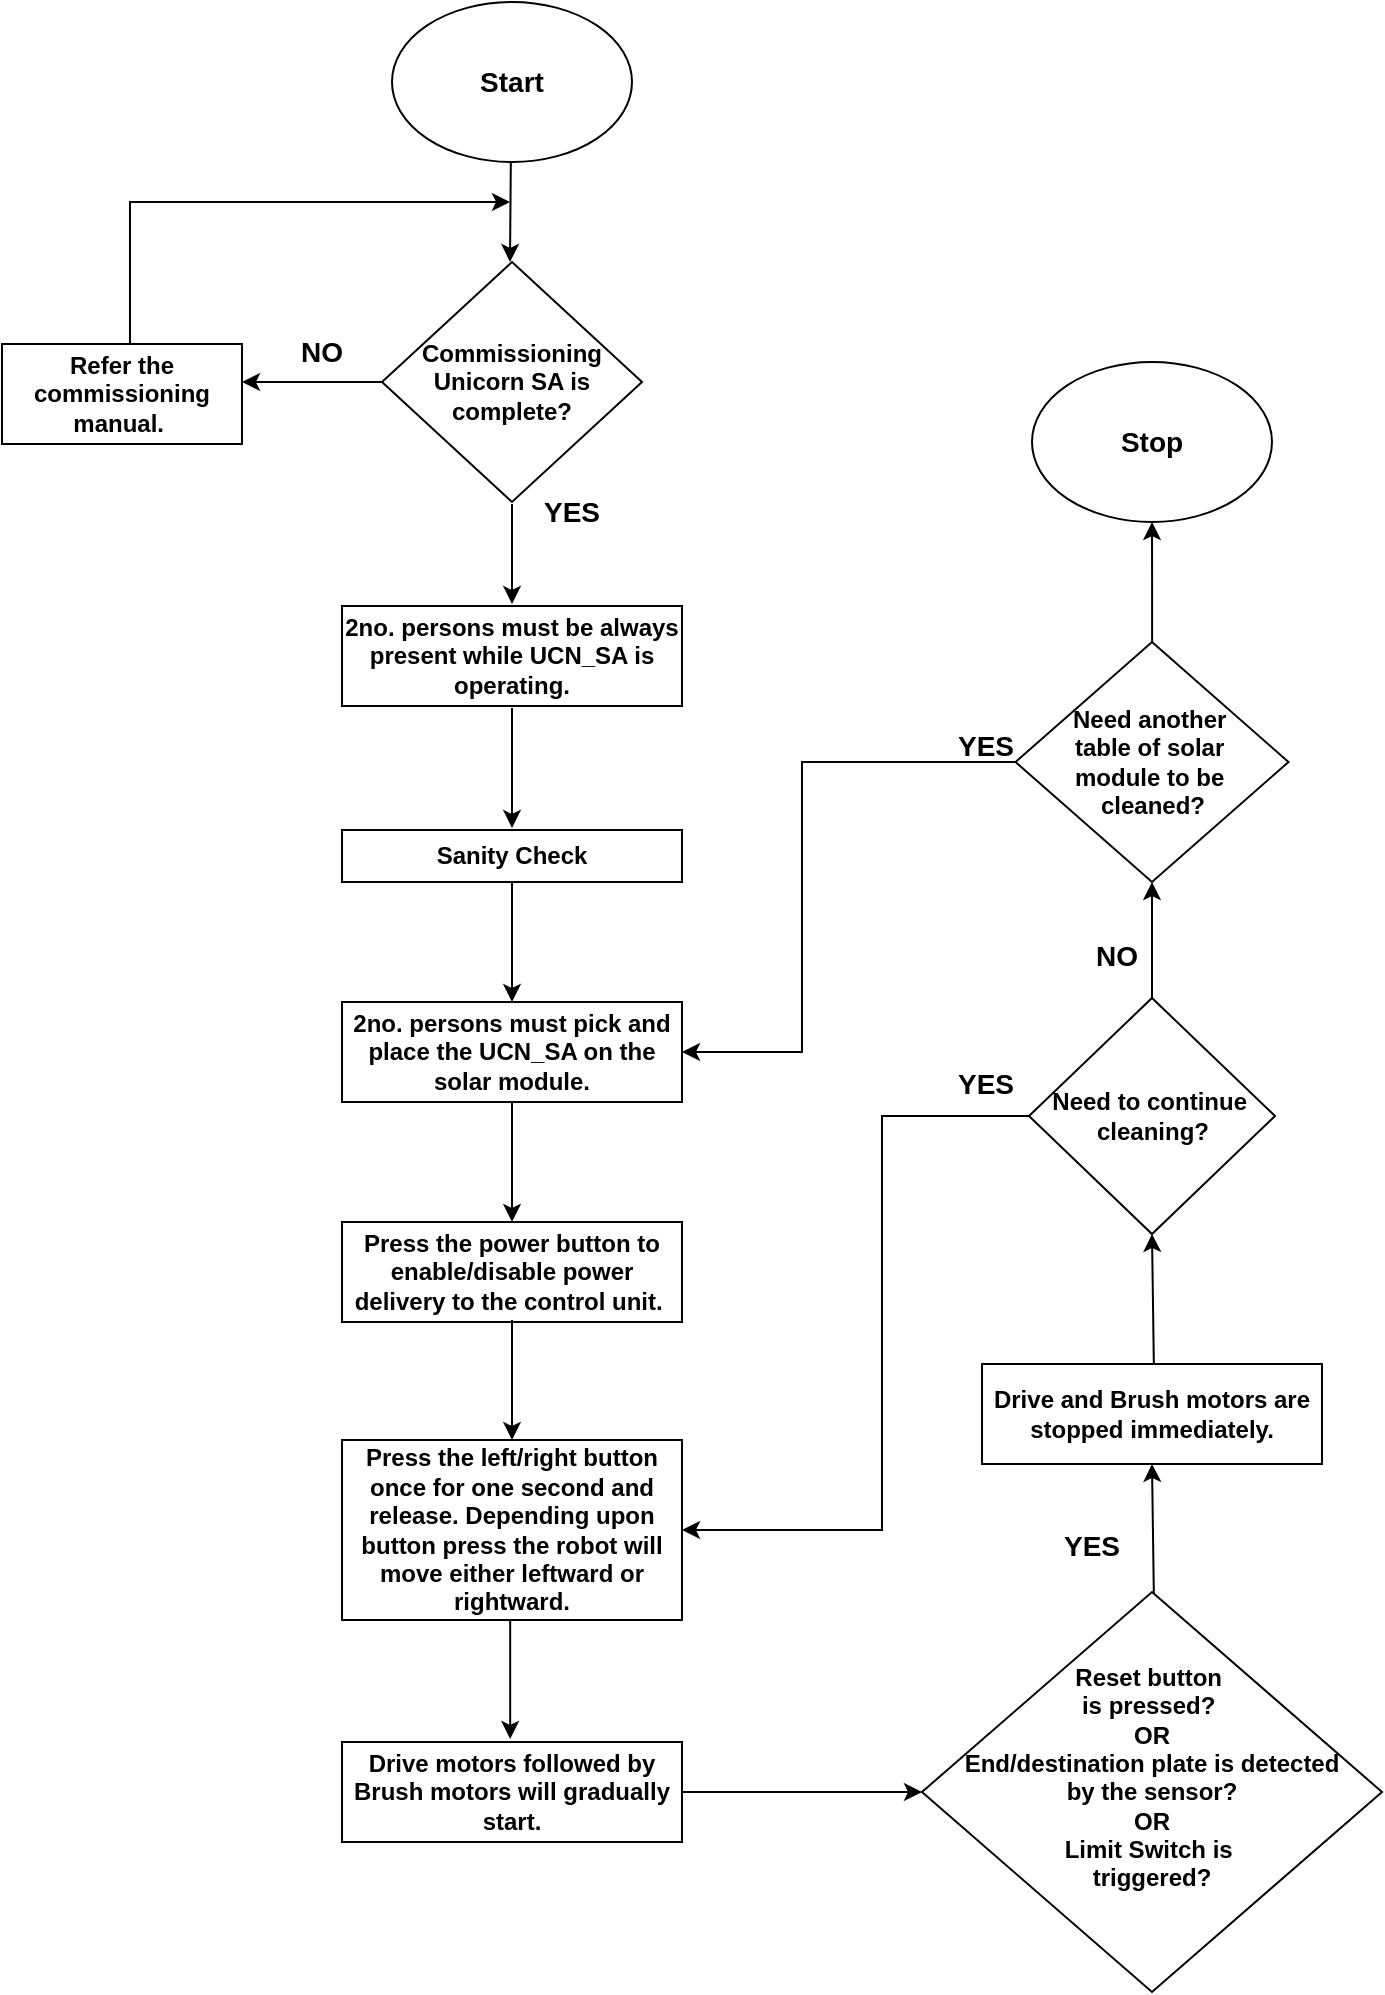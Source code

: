 <mxfile version="25.0.3">
  <diagram id="C5RBs43oDa-KdzZeNtuy" name="Page-1">
    <mxGraphModel dx="3200" dy="1280" grid="1" gridSize="10" guides="1" tooltips="1" connect="1" arrows="1" fold="1" page="1" pageScale="1" pageWidth="827" pageHeight="1169" math="0" shadow="0">
      <root>
        <mxCell id="WIyWlLk6GJQsqaUBKTNV-0" />
        <mxCell id="WIyWlLk6GJQsqaUBKTNV-1" parent="WIyWlLk6GJQsqaUBKTNV-0" />
        <mxCell id="9L50VuXP9v0viQyTFFjq-0" value="&lt;font face=&quot;Arial, sans-serif&quot;&gt;&lt;span style=&quot;white-space-collapse: preserve;&quot;&gt;&lt;b style=&quot;&quot;&gt;2no. persons must be always present while UCN_SA is operating.&lt;/b&gt;&lt;/span&gt;&lt;/font&gt;" style="rounded=0;whiteSpace=wrap;html=1;fontSize=12;glass=0;strokeWidth=1;shadow=0;" vertex="1" parent="WIyWlLk6GJQsqaUBKTNV-1">
          <mxGeometry x="410" y="332" width="170" height="50" as="geometry" />
        </mxCell>
        <mxCell id="9L50VuXP9v0viQyTFFjq-1" value="&lt;b&gt;Sanity Check&lt;/b&gt;" style="rounded=0;whiteSpace=wrap;html=1;fontSize=12;glass=0;strokeWidth=1;shadow=0;" vertex="1" parent="WIyWlLk6GJQsqaUBKTNV-1">
          <mxGeometry x="410" y="444" width="170" height="26" as="geometry" />
        </mxCell>
        <mxCell id="9L50VuXP9v0viQyTFFjq-2" value="&lt;b style=&quot;&quot;&gt;2no. persons must pick and place the UCN_SA on the solar module.&lt;/b&gt;" style="rounded=0;whiteSpace=wrap;html=1;fontSize=12;glass=0;strokeWidth=1;shadow=0;" vertex="1" parent="WIyWlLk6GJQsqaUBKTNV-1">
          <mxGeometry x="410" y="530" width="170" height="50" as="geometry" />
        </mxCell>
        <mxCell id="CrPXYWPc4lVgcHaiqqyZ-29" style="edgeStyle=orthogonalEdgeStyle;rounded=0;orthogonalLoop=1;jettySize=auto;html=1;exitX=0;exitY=0.5;exitDx=0;exitDy=0;entryX=1;entryY=0.5;entryDx=0;entryDy=0;" edge="1" parent="WIyWlLk6GJQsqaUBKTNV-1" source="CrPXYWPc4lVgcHaiqqyZ-1" target="9L50VuXP9v0viQyTFFjq-23">
          <mxGeometry relative="1" as="geometry">
            <Array as="points">
              <mxPoint x="680" y="587" />
              <mxPoint x="680" y="794" />
            </Array>
          </mxGeometry>
        </mxCell>
        <mxCell id="9L50VuXP9v0viQyTFFjq-3" value="&lt;b&gt;Press the power button to enable/disable power delivery to the control unit.&amp;nbsp;&lt;/b&gt;" style="rounded=0;whiteSpace=wrap;html=1;fontSize=12;glass=0;strokeWidth=1;shadow=0;" vertex="1" parent="WIyWlLk6GJQsqaUBKTNV-1">
          <mxGeometry x="410" y="640" width="170" height="50" as="geometry" />
        </mxCell>
        <mxCell id="9L50VuXP9v0viQyTFFjq-5" value="&lt;b&gt;Drive and Brush motors are stopped immediately.&lt;/b&gt;" style="rounded=0;whiteSpace=wrap;html=1;fontSize=12;glass=0;strokeWidth=1;shadow=0;" vertex="1" parent="WIyWlLk6GJQsqaUBKTNV-1">
          <mxGeometry x="730" y="711" width="170" height="50" as="geometry" />
        </mxCell>
        <mxCell id="9L50VuXP9v0viQyTFFjq-7" value="" style="endArrow=classic;html=1;rounded=0;exitX=0.5;exitY=1;exitDx=0;exitDy=0;entryX=0.5;entryY=0;entryDx=0;entryDy=0;" edge="1" parent="WIyWlLk6GJQsqaUBKTNV-1">
          <mxGeometry width="50" height="50" relative="1" as="geometry">
            <mxPoint x="495" y="281.0" as="sourcePoint" />
            <mxPoint x="495" y="331.0" as="targetPoint" />
          </mxGeometry>
        </mxCell>
        <mxCell id="9L50VuXP9v0viQyTFFjq-8" value="&lt;font style=&quot;font-size: 14px;&quot;&gt;&lt;b&gt;Start&lt;/b&gt;&lt;/font&gt;" style="ellipse;whiteSpace=wrap;html=1;" vertex="1" parent="WIyWlLk6GJQsqaUBKTNV-1">
          <mxGeometry x="435" y="30" width="120" height="80" as="geometry" />
        </mxCell>
        <mxCell id="9L50VuXP9v0viQyTFFjq-9" value="&lt;span style=&quot;font-family: Arial, sans-serif; white-space-collapse: preserve;&quot;&gt;&lt;font&gt;&lt;b&gt;Commissioning  Unicorn SA is complete?&lt;/b&gt;&lt;/font&gt;&lt;/span&gt;" style="rhombus;whiteSpace=wrap;html=1;" vertex="1" parent="WIyWlLk6GJQsqaUBKTNV-1">
          <mxGeometry x="430" y="160" width="130" height="120" as="geometry" />
        </mxCell>
        <mxCell id="9L50VuXP9v0viQyTFFjq-10" value="" style="endArrow=classic;html=1;rounded=0;exitX=0.5;exitY=1;exitDx=0;exitDy=0;" edge="1" parent="WIyWlLk6GJQsqaUBKTNV-1">
          <mxGeometry width="50" height="50" relative="1" as="geometry">
            <mxPoint x="494.41" y="110.0" as="sourcePoint" />
            <mxPoint x="494" y="160" as="targetPoint" />
          </mxGeometry>
        </mxCell>
        <mxCell id="9L50VuXP9v0viQyTFFjq-11" value="&lt;font style=&quot;font-size: 14px;&quot;&gt;&lt;b&gt;YES&lt;/b&gt;&lt;/font&gt;" style="text;html=1;align=center;verticalAlign=middle;whiteSpace=wrap;rounded=0;" vertex="1" parent="WIyWlLk6GJQsqaUBKTNV-1">
          <mxGeometry x="495" y="270" width="60" height="30" as="geometry" />
        </mxCell>
        <mxCell id="9L50VuXP9v0viQyTFFjq-12" value="&lt;font style=&quot;font-size: 14px;&quot;&gt;&lt;b&gt;NO&lt;/b&gt;&lt;/font&gt;" style="text;html=1;align=center;verticalAlign=middle;whiteSpace=wrap;rounded=0;" vertex="1" parent="WIyWlLk6GJQsqaUBKTNV-1">
          <mxGeometry x="370" y="190" width="60" height="30" as="geometry" />
        </mxCell>
        <mxCell id="9L50VuXP9v0viQyTFFjq-13" value="" style="endArrow=classic;html=1;rounded=0;exitX=0.5;exitY=1;exitDx=0;exitDy=0;entryX=0.5;entryY=0;entryDx=0;entryDy=0;" edge="1" parent="WIyWlLk6GJQsqaUBKTNV-1">
          <mxGeometry width="50" height="50" relative="1" as="geometry">
            <mxPoint x="495" y="383.0" as="sourcePoint" />
            <mxPoint x="495" y="443" as="targetPoint" />
          </mxGeometry>
        </mxCell>
        <mxCell id="9L50VuXP9v0viQyTFFjq-14" value="" style="endArrow=classic;html=1;rounded=0;exitX=0.5;exitY=1;exitDx=0;exitDy=0;entryX=0.5;entryY=0;entryDx=0;entryDy=0;" edge="1" parent="WIyWlLk6GJQsqaUBKTNV-1">
          <mxGeometry width="50" height="50" relative="1" as="geometry">
            <mxPoint x="495" y="470.0" as="sourcePoint" />
            <mxPoint x="495" y="530" as="targetPoint" />
          </mxGeometry>
        </mxCell>
        <mxCell id="9L50VuXP9v0viQyTFFjq-15" value="" style="endArrow=classic;html=1;rounded=0;exitX=0.5;exitY=1;exitDx=0;exitDy=0;entryX=0.5;entryY=0;entryDx=0;entryDy=0;" edge="1" parent="WIyWlLk6GJQsqaUBKTNV-1">
          <mxGeometry width="50" height="50" relative="1" as="geometry">
            <mxPoint x="495" y="580.0" as="sourcePoint" />
            <mxPoint x="495" y="640" as="targetPoint" />
          </mxGeometry>
        </mxCell>
        <mxCell id="9L50VuXP9v0viQyTFFjq-16" value="" style="endArrow=classic;html=1;rounded=0;exitX=0.5;exitY=1;exitDx=0;exitDy=0;entryX=0.5;entryY=0;entryDx=0;entryDy=0;" edge="1" parent="WIyWlLk6GJQsqaUBKTNV-1">
          <mxGeometry width="50" height="50" relative="1" as="geometry">
            <mxPoint x="495.0" y="689.0" as="sourcePoint" />
            <mxPoint x="495.0" y="749" as="targetPoint" />
          </mxGeometry>
        </mxCell>
        <mxCell id="9L50VuXP9v0viQyTFFjq-23" value="&lt;b&gt;Press the left/right button once for one second and release. Depending upon button press the robot will move either leftward or rightward.&lt;/b&gt;" style="rounded=0;whiteSpace=wrap;html=1;fontSize=12;glass=0;strokeWidth=1;shadow=0;" vertex="1" parent="WIyWlLk6GJQsqaUBKTNV-1">
          <mxGeometry x="410" y="749" width="170" height="90" as="geometry" />
        </mxCell>
        <mxCell id="9L50VuXP9v0viQyTFFjq-25" value="&lt;font style=&quot;font-size: 14px;&quot;&gt;&lt;b&gt;NO&lt;/b&gt;&lt;/font&gt;" style="text;html=1;align=center;verticalAlign=middle;whiteSpace=wrap;rounded=0;" vertex="1" parent="WIyWlLk6GJQsqaUBKTNV-1">
          <mxGeometry x="780" y="500" width="35" height="13.5" as="geometry" />
        </mxCell>
        <mxCell id="CrPXYWPc4lVgcHaiqqyZ-31" style="edgeStyle=orthogonalEdgeStyle;rounded=0;orthogonalLoop=1;jettySize=auto;html=1;entryX=1;entryY=0.5;entryDx=0;entryDy=0;" edge="1" parent="WIyWlLk6GJQsqaUBKTNV-1" source="9L50VuXP9v0viQyTFFjq-27" target="9L50VuXP9v0viQyTFFjq-2">
          <mxGeometry relative="1" as="geometry">
            <Array as="points">
              <mxPoint x="640" y="410" />
              <mxPoint x="640" y="555" />
            </Array>
          </mxGeometry>
        </mxCell>
        <mxCell id="CrPXYWPc4lVgcHaiqqyZ-33" value="" style="edgeStyle=orthogonalEdgeStyle;rounded=0;orthogonalLoop=1;jettySize=auto;html=1;" edge="1" parent="WIyWlLk6GJQsqaUBKTNV-1" source="9L50VuXP9v0viQyTFFjq-27" target="9L50VuXP9v0viQyTFFjq-44">
          <mxGeometry relative="1" as="geometry" />
        </mxCell>
        <mxCell id="9L50VuXP9v0viQyTFFjq-27" value="&lt;b&gt;Need another&amp;nbsp;&lt;/b&gt;&lt;div&gt;&lt;b&gt;table of solar&amp;nbsp;&lt;/b&gt;&lt;/div&gt;&lt;div&gt;&lt;b&gt;module to be&amp;nbsp;&lt;/b&gt;&lt;/div&gt;&lt;div&gt;&lt;b&gt;cleaned?&lt;/b&gt;&lt;/div&gt;" style="rhombus;whiteSpace=wrap;html=1;" vertex="1" parent="WIyWlLk6GJQsqaUBKTNV-1">
          <mxGeometry x="746.75" y="350" width="136.5" height="120" as="geometry" />
        </mxCell>
        <mxCell id="9L50VuXP9v0viQyTFFjq-29" value="&lt;font style=&quot;font-size: 14px;&quot;&gt;&lt;b&gt;YES&lt;/b&gt;&lt;/font&gt;" style="text;html=1;align=center;verticalAlign=middle;whiteSpace=wrap;rounded=0;" vertex="1" parent="WIyWlLk6GJQsqaUBKTNV-1">
          <mxGeometry x="770" y="800" width="30" height="4" as="geometry" />
        </mxCell>
        <mxCell id="9L50VuXP9v0viQyTFFjq-44" value="&lt;font style=&quot;font-size: 14px;&quot;&gt;&lt;b&gt;Stop&lt;/b&gt;&lt;/font&gt;" style="ellipse;whiteSpace=wrap;html=1;" vertex="1" parent="WIyWlLk6GJQsqaUBKTNV-1">
          <mxGeometry x="755" y="210" width="120" height="80" as="geometry" />
        </mxCell>
        <mxCell id="9L50VuXP9v0viQyTFFjq-67" value="&lt;font face=&quot;Arial, sans-serif&quot;&gt;&lt;span style=&quot;white-space-collapse: preserve;&quot;&gt;&lt;b&gt;Refer the commissioning manual. &lt;/b&gt;&lt;/span&gt;&lt;/font&gt;" style="rounded=0;whiteSpace=wrap;html=1;fontSize=12;glass=0;strokeWidth=1;shadow=0;" vertex="1" parent="WIyWlLk6GJQsqaUBKTNV-1">
          <mxGeometry x="240" y="201" width="120" height="50" as="geometry" />
        </mxCell>
        <mxCell id="9L50VuXP9v0viQyTFFjq-68" value="" style="endArrow=classic;html=1;rounded=0;entryX=1;entryY=0.5;entryDx=0;entryDy=0;exitX=1;exitY=1;exitDx=0;exitDy=0;" edge="1" parent="WIyWlLk6GJQsqaUBKTNV-1" source="9L50VuXP9v0viQyTFFjq-12">
          <mxGeometry width="50" height="50" relative="1" as="geometry">
            <mxPoint x="400" y="220" as="sourcePoint" />
            <mxPoint x="360" y="220" as="targetPoint" />
          </mxGeometry>
        </mxCell>
        <mxCell id="9L50VuXP9v0viQyTFFjq-71" value="" style="endArrow=classic;html=1;rounded=0;" edge="1" parent="WIyWlLk6GJQsqaUBKTNV-1">
          <mxGeometry relative="1" as="geometry">
            <mxPoint x="304" y="201" as="sourcePoint" />
            <mxPoint x="494" y="130" as="targetPoint" />
            <Array as="points">
              <mxPoint x="304" y="130" />
            </Array>
          </mxGeometry>
        </mxCell>
        <mxCell id="9L50VuXP9v0viQyTFFjq-73" value="&lt;b style=&quot;&quot;&gt;Drive motors followed by Brush motors will gradually start.&lt;/b&gt;" style="rounded=0;whiteSpace=wrap;html=1;fontSize=12;glass=0;strokeWidth=1;shadow=0;" vertex="1" parent="WIyWlLk6GJQsqaUBKTNV-1">
          <mxGeometry x="410" y="900" width="170" height="50" as="geometry" />
        </mxCell>
        <mxCell id="9L50VuXP9v0viQyTFFjq-74" value="" style="endArrow=classic;html=1;rounded=0;exitX=0.5;exitY=1;exitDx=0;exitDy=0;entryX=0.5;entryY=0;entryDx=0;entryDy=0;" edge="1" parent="WIyWlLk6GJQsqaUBKTNV-1">
          <mxGeometry width="50" height="50" relative="1" as="geometry">
            <mxPoint x="494.09" y="838.5" as="sourcePoint" />
            <mxPoint x="494.09" y="898.5" as="targetPoint" />
          </mxGeometry>
        </mxCell>
        <mxCell id="CrPXYWPc4lVgcHaiqqyZ-0" value="&lt;div&gt;&lt;div&gt;&lt;b&gt;Reset button&amp;nbsp;&lt;/b&gt;&lt;/div&gt;&lt;div&gt;&lt;b&gt;is&amp;nbsp;&lt;/b&gt;&lt;b style=&quot;background-color: initial;&quot;&gt;pressed&lt;/b&gt;&lt;b style=&quot;background-color: initial;&quot;&gt;?&amp;nbsp;&lt;/b&gt;&lt;/div&gt;&lt;div&gt;&lt;b style=&quot;background-color: initial;&quot;&gt;OR&lt;/b&gt;&lt;/div&gt;&lt;/div&gt;&lt;div&gt;&lt;b style=&quot;background-color: initial;&quot;&gt;End/destination&amp;nbsp;&lt;/b&gt;&lt;b style=&quot;background-color: initial;&quot;&gt;plate is detected&lt;/b&gt;&lt;/div&gt;&lt;div&gt;&lt;b&gt;&amp;nbsp;by the sensor?&amp;nbsp;&lt;/b&gt;&lt;/div&gt;&lt;div&gt;&lt;b&gt;OR&lt;/b&gt;&lt;/div&gt;&lt;div&gt;&lt;b&gt;Limit Switch is&amp;nbsp;&lt;/b&gt;&lt;/div&gt;&lt;div&gt;&lt;b&gt;triggered?&lt;/b&gt;&lt;b&gt;&lt;/b&gt;&lt;/div&gt;&lt;div&gt;&lt;br&gt;&lt;/div&gt;" style="rhombus;whiteSpace=wrap;html=1;" vertex="1" parent="WIyWlLk6GJQsqaUBKTNV-1">
          <mxGeometry x="700" y="825" width="230" height="200" as="geometry" />
        </mxCell>
        <mxCell id="CrPXYWPc4lVgcHaiqqyZ-1" value="&lt;b&gt;Need to continue&lt;/b&gt;&lt;b style=&quot;background-color: initial;&quot;&gt;&amp;nbsp;&lt;/b&gt;&lt;div&gt;&lt;b style=&quot;background-color: initial;&quot;&gt;cleaning?&lt;/b&gt;&lt;/div&gt;" style="rhombus;whiteSpace=wrap;html=1;" vertex="1" parent="WIyWlLk6GJQsqaUBKTNV-1">
          <mxGeometry x="753.5" y="528" width="123" height="118" as="geometry" />
        </mxCell>
        <mxCell id="CrPXYWPc4lVgcHaiqqyZ-7" value="" style="endArrow=classic;html=1;rounded=0;entryX=0;entryY=0.5;entryDx=0;entryDy=0;exitX=1;exitY=0.5;exitDx=0;exitDy=0;" edge="1" parent="WIyWlLk6GJQsqaUBKTNV-1" source="9L50VuXP9v0viQyTFFjq-73" target="CrPXYWPc4lVgcHaiqqyZ-0">
          <mxGeometry width="50" height="50" relative="1" as="geometry">
            <mxPoint x="422" y="931" as="sourcePoint" />
            <mxPoint x="251" y="1050" as="targetPoint" />
            <Array as="points" />
          </mxGeometry>
        </mxCell>
        <mxCell id="CrPXYWPc4lVgcHaiqqyZ-23" value="&lt;font style=&quot;font-size: 14px;&quot;&gt;&lt;b&gt;YES&lt;/b&gt;&lt;/font&gt;" style="text;html=1;align=center;verticalAlign=middle;whiteSpace=wrap;rounded=0;" vertex="1" parent="WIyWlLk6GJQsqaUBKTNV-1">
          <mxGeometry x="716.75" y="569" width="30" height="4" as="geometry" />
        </mxCell>
        <mxCell id="CrPXYWPc4lVgcHaiqqyZ-26" value="" style="endArrow=classic;html=1;rounded=0;exitX=0.5;exitY=0;exitDx=0;exitDy=0;entryX=0.5;entryY=1;entryDx=0;entryDy=0;" edge="1" parent="WIyWlLk6GJQsqaUBKTNV-1" source="CrPXYWPc4lVgcHaiqqyZ-1" target="9L50VuXP9v0viQyTFFjq-27">
          <mxGeometry width="50" height="50" relative="1" as="geometry">
            <mxPoint x="820" y="528" as="sourcePoint" />
            <mxPoint x="893.5" y="528" as="targetPoint" />
          </mxGeometry>
        </mxCell>
        <mxCell id="CrPXYWPc4lVgcHaiqqyZ-27" value="" style="endArrow=classic;html=1;rounded=0;exitX=0.5;exitY=1;exitDx=0;exitDy=0;entryX=0.424;entryY=1;entryDx=0;entryDy=0;entryPerimeter=0;" edge="1" parent="WIyWlLk6GJQsqaUBKTNV-1">
          <mxGeometry width="50" height="50" relative="1" as="geometry">
            <mxPoint x="815.92" y="826" as="sourcePoint" />
            <mxPoint x="815.0" y="761" as="targetPoint" />
          </mxGeometry>
        </mxCell>
        <mxCell id="CrPXYWPc4lVgcHaiqqyZ-28" value="" style="endArrow=classic;html=1;rounded=0;exitX=0.5;exitY=1;exitDx=0;exitDy=0;entryX=0.424;entryY=1;entryDx=0;entryDy=0;entryPerimeter=0;" edge="1" parent="WIyWlLk6GJQsqaUBKTNV-1">
          <mxGeometry width="50" height="50" relative="1" as="geometry">
            <mxPoint x="815.92" y="711" as="sourcePoint" />
            <mxPoint x="815.0" y="646" as="targetPoint" />
          </mxGeometry>
        </mxCell>
        <mxCell id="CrPXYWPc4lVgcHaiqqyZ-32" value="&lt;font style=&quot;font-size: 14px;&quot;&gt;&lt;b&gt;YES&lt;/b&gt;&lt;/font&gt;" style="text;html=1;align=center;verticalAlign=middle;whiteSpace=wrap;rounded=0;" vertex="1" parent="WIyWlLk6GJQsqaUBKTNV-1">
          <mxGeometry x="716.75" y="400" width="30" height="4" as="geometry" />
        </mxCell>
      </root>
    </mxGraphModel>
  </diagram>
</mxfile>

